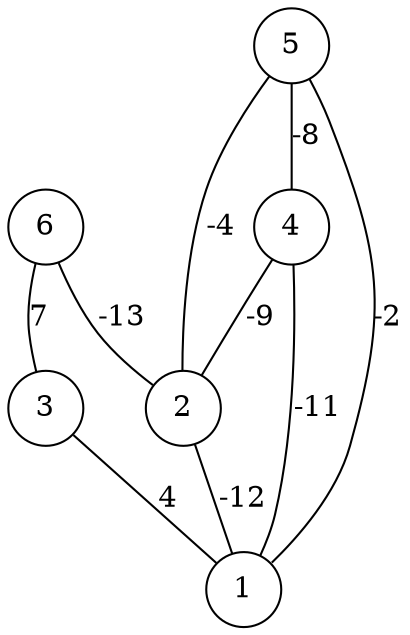 graph { 
	 fontname="Helvetica,Arial,sans-serif" 
	 node [shape = circle]; 
	 6 -- 2 [label = "-13"];
	 6 -- 3 [label = "7"];
	 5 -- 1 [label = "-2"];
	 5 -- 2 [label = "-4"];
	 5 -- 4 [label = "-8"];
	 4 -- 1 [label = "-11"];
	 4 -- 2 [label = "-9"];
	 3 -- 1 [label = "4"];
	 2 -- 1 [label = "-12"];
	 1;
	 2;
	 3;
	 4;
	 5;
	 6;
}

